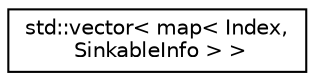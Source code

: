 digraph "Graphical Class Hierarchy"
{
  edge [fontname="Helvetica",fontsize="10",labelfontname="Helvetica",labelfontsize="10"];
  node [fontname="Helvetica",fontsize="10",shape=record];
  rankdir="LR";
  Node0 [label="std::vector\< map\< Index,\l SinkableInfo \> \>",height=0.2,width=0.4,color="black", fillcolor="white", style="filled",URL="$classstd_1_1vector.html"];
}
